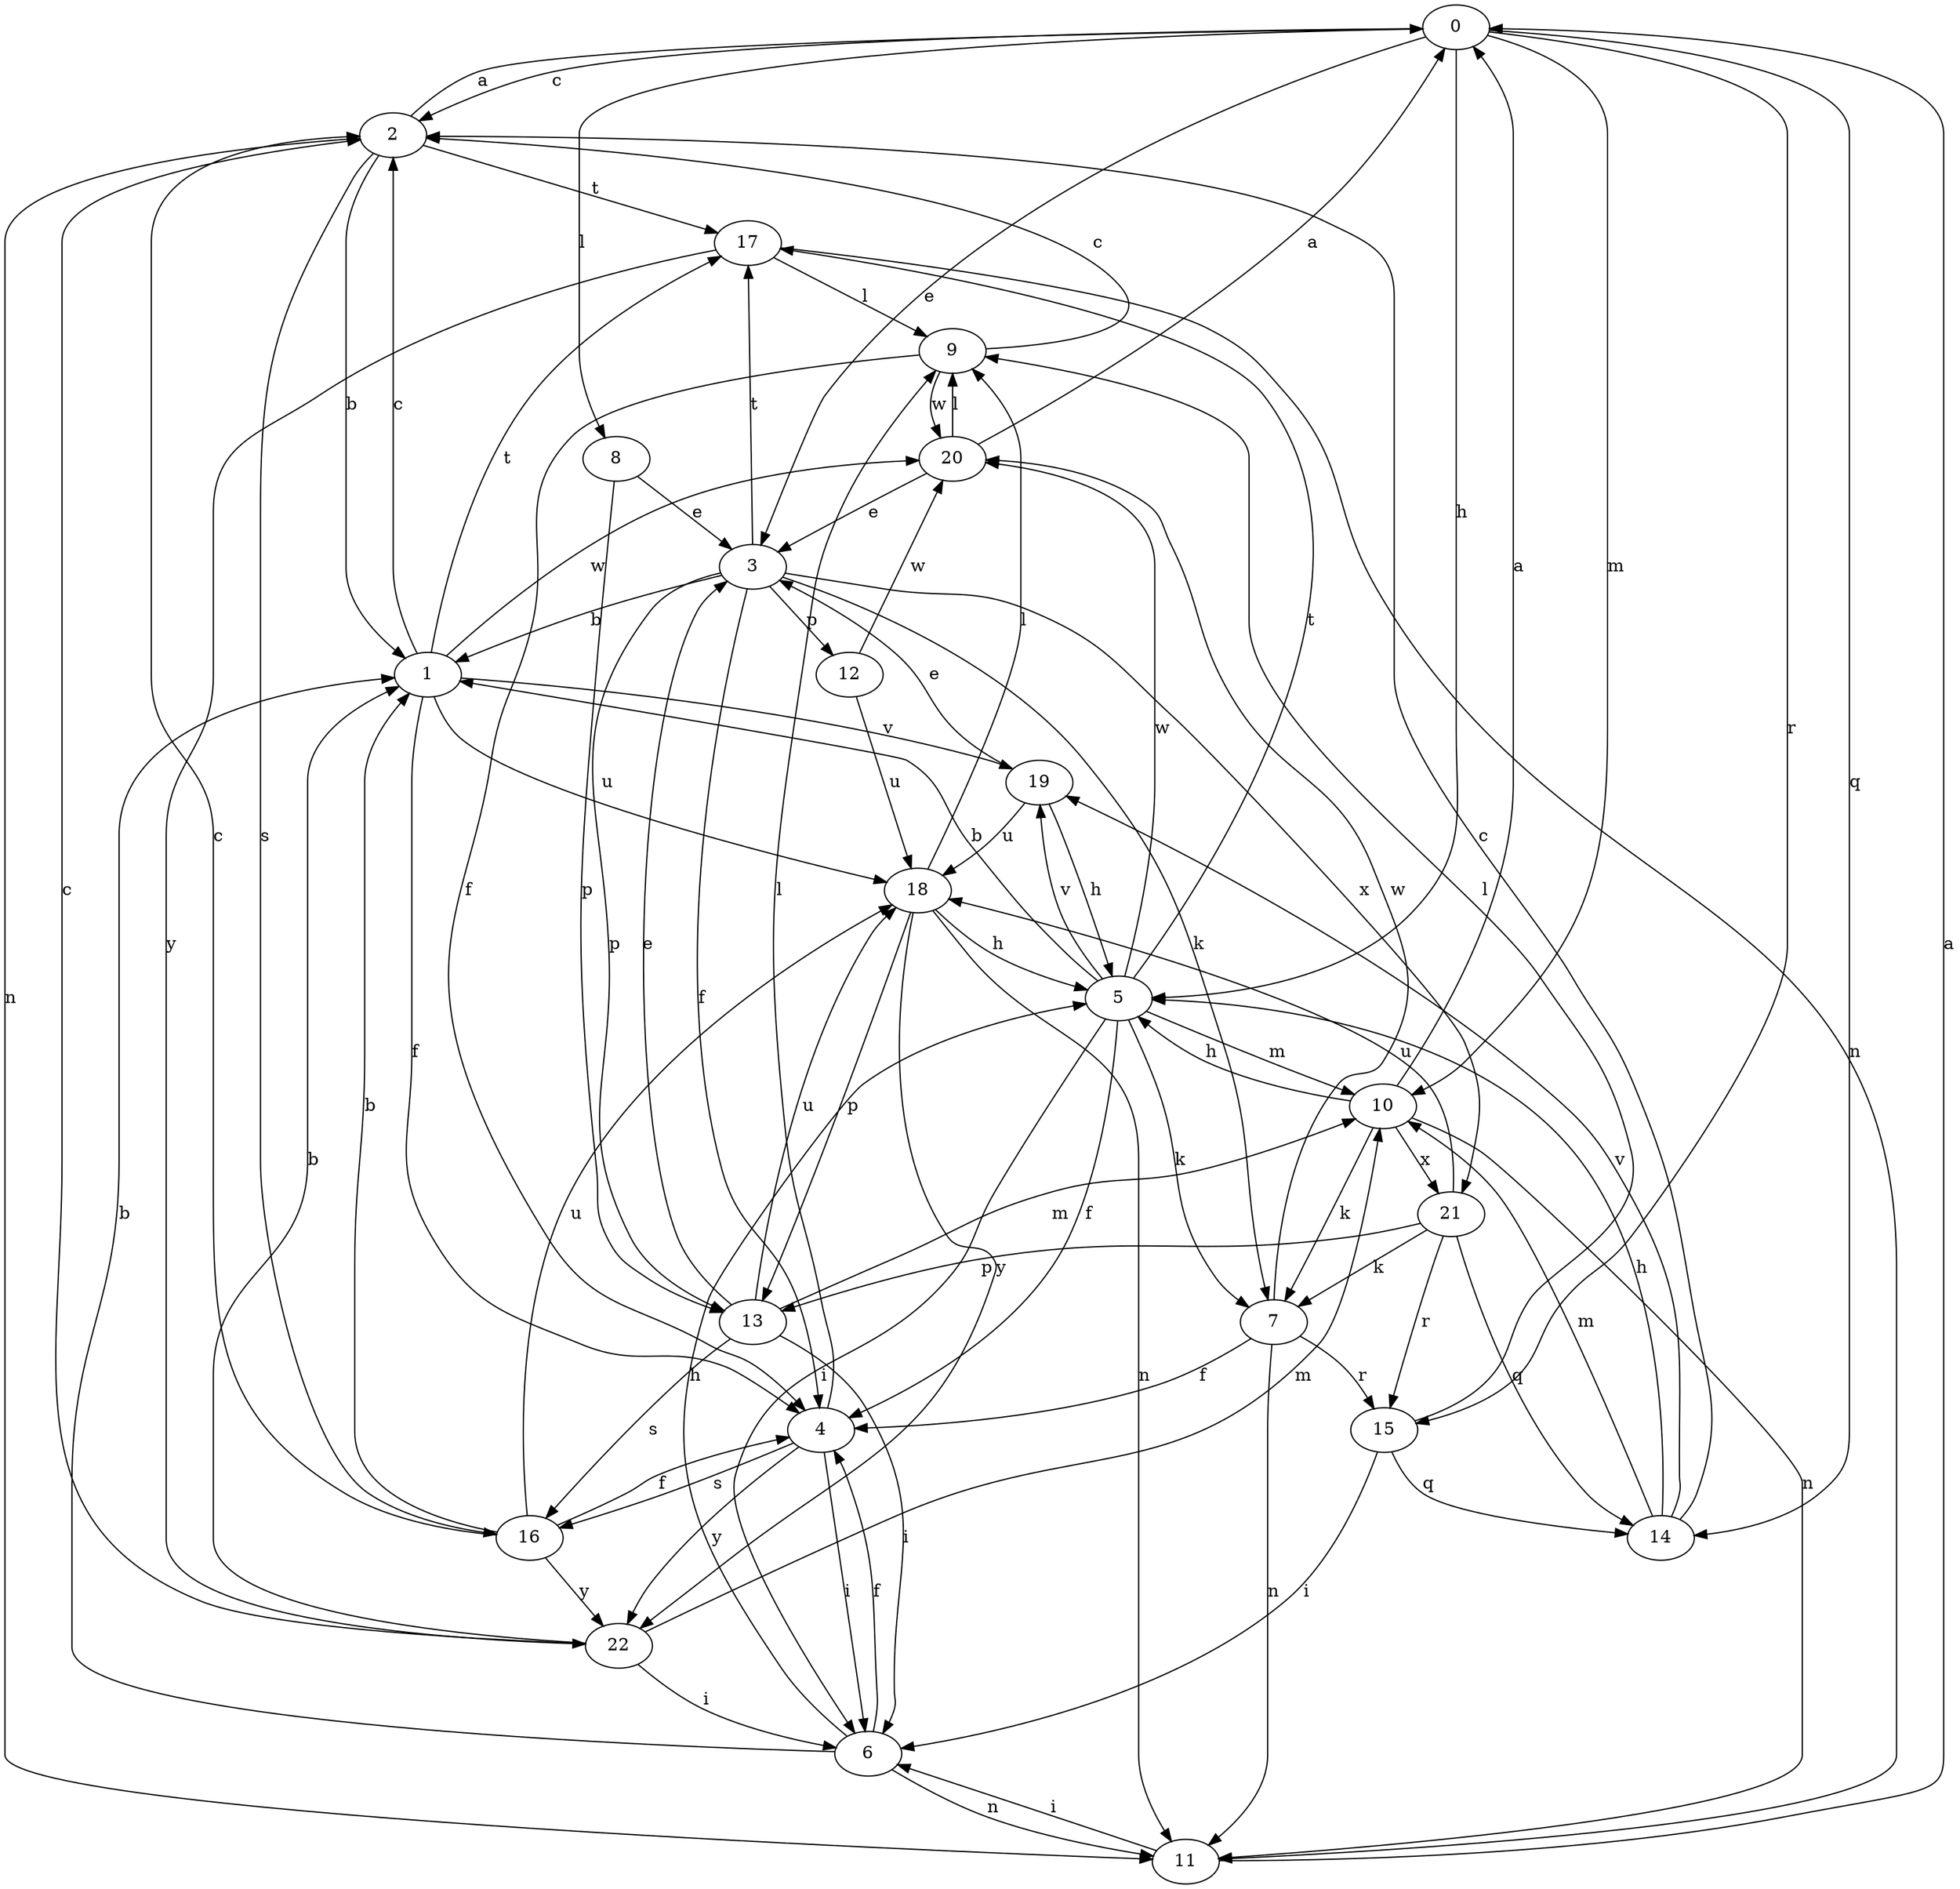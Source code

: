 strict digraph  {
0;
1;
2;
3;
4;
5;
6;
7;
8;
9;
10;
11;
12;
13;
14;
15;
16;
17;
18;
19;
20;
21;
22;
0 -> 2  [label=c];
0 -> 3  [label=e];
0 -> 5  [label=h];
0 -> 8  [label=l];
0 -> 10  [label=m];
0 -> 14  [label=q];
0 -> 15  [label=r];
1 -> 2  [label=c];
1 -> 4  [label=f];
1 -> 17  [label=t];
1 -> 18  [label=u];
1 -> 19  [label=v];
1 -> 20  [label=w];
2 -> 0  [label=a];
2 -> 1  [label=b];
2 -> 11  [label=n];
2 -> 16  [label=s];
2 -> 17  [label=t];
3 -> 1  [label=b];
3 -> 4  [label=f];
3 -> 7  [label=k];
3 -> 12  [label=p];
3 -> 13  [label=p];
3 -> 17  [label=t];
3 -> 21  [label=x];
4 -> 6  [label=i];
4 -> 9  [label=l];
4 -> 16  [label=s];
4 -> 22  [label=y];
5 -> 1  [label=b];
5 -> 4  [label=f];
5 -> 6  [label=i];
5 -> 7  [label=k];
5 -> 10  [label=m];
5 -> 17  [label=t];
5 -> 19  [label=v];
5 -> 20  [label=w];
6 -> 1  [label=b];
6 -> 4  [label=f];
6 -> 5  [label=h];
6 -> 11  [label=n];
7 -> 4  [label=f];
7 -> 11  [label=n];
7 -> 15  [label=r];
7 -> 20  [label=w];
8 -> 3  [label=e];
8 -> 13  [label=p];
9 -> 2  [label=c];
9 -> 4  [label=f];
9 -> 20  [label=w];
10 -> 0  [label=a];
10 -> 5  [label=h];
10 -> 7  [label=k];
10 -> 11  [label=n];
10 -> 21  [label=x];
11 -> 0  [label=a];
11 -> 6  [label=i];
12 -> 18  [label=u];
12 -> 20  [label=w];
13 -> 3  [label=e];
13 -> 6  [label=i];
13 -> 10  [label=m];
13 -> 16  [label=s];
13 -> 18  [label=u];
14 -> 2  [label=c];
14 -> 5  [label=h];
14 -> 10  [label=m];
14 -> 19  [label=v];
15 -> 6  [label=i];
15 -> 9  [label=l];
15 -> 14  [label=q];
16 -> 1  [label=b];
16 -> 2  [label=c];
16 -> 4  [label=f];
16 -> 18  [label=u];
16 -> 22  [label=y];
17 -> 9  [label=l];
17 -> 11  [label=n];
17 -> 22  [label=y];
18 -> 5  [label=h];
18 -> 9  [label=l];
18 -> 11  [label=n];
18 -> 13  [label=p];
18 -> 22  [label=y];
19 -> 3  [label=e];
19 -> 5  [label=h];
19 -> 18  [label=u];
20 -> 0  [label=a];
20 -> 3  [label=e];
20 -> 9  [label=l];
21 -> 7  [label=k];
21 -> 13  [label=p];
21 -> 14  [label=q];
21 -> 15  [label=r];
21 -> 18  [label=u];
22 -> 1  [label=b];
22 -> 2  [label=c];
22 -> 6  [label=i];
22 -> 10  [label=m];
}
